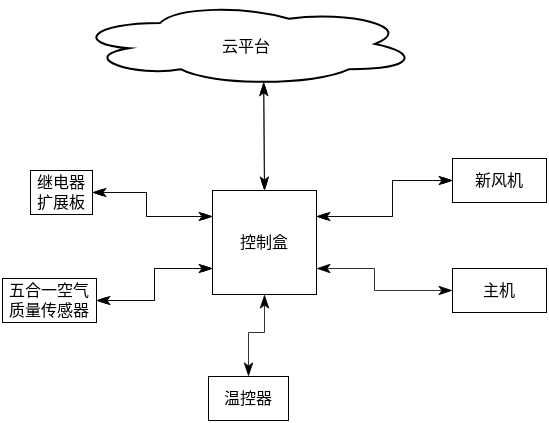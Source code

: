 <mxfile version="16.1.4" type="github">
  <diagram id="3Hm0JLvPGilfro1tMs9H" name="第 1 页">
    <mxGraphModel dx="825" dy="445" grid="1" gridSize="1" guides="1" tooltips="1" connect="1" arrows="1" fold="1" page="1" pageScale="1" pageWidth="827" pageHeight="1169" math="0" shadow="0">
      <root>
        <mxCell id="0" />
        <mxCell id="1" parent="0" />
        <mxCell id="ORPNP92_De-O0Tzvcrj4-1" value="&lt;div style=&quot;font-size: 8px;&quot;&gt;控制盒&lt;/div&gt;" style="whiteSpace=wrap;html=1;aspect=fixed;strokeWidth=0.5;fontSize=8;" vertex="1" parent="1">
          <mxGeometry x="352" y="343" width="52" height="52" as="geometry" />
        </mxCell>
        <mxCell id="ORPNP92_De-O0Tzvcrj4-14" value="&lt;div&gt;温控器&lt;/div&gt;" style="rounded=0;whiteSpace=wrap;html=1;strokeWidth=0.5;fontSize=8;" vertex="1" parent="1">
          <mxGeometry x="350" y="436" width="40" height="22" as="geometry" />
        </mxCell>
        <mxCell id="ORPNP92_De-O0Tzvcrj4-17" value="&lt;div style=&quot;font-size: 8px&quot;&gt;新风机&lt;/div&gt;" style="rounded=0;whiteSpace=wrap;html=1;strokeWidth=0.5;fontSize=8;" vertex="1" parent="1">
          <mxGeometry x="472" y="327" width="47" height="22" as="geometry" />
        </mxCell>
        <mxCell id="ORPNP92_De-O0Tzvcrj4-19" value="继电器扩展板" style="rounded=0;whiteSpace=wrap;html=1;strokeWidth=0.5;fontSize=8;" vertex="1" parent="1">
          <mxGeometry x="261" y="333" width="31" height="22" as="geometry" />
        </mxCell>
        <mxCell id="ORPNP92_De-O0Tzvcrj4-31" value="&lt;div style=&quot;font-size: 8px&quot;&gt;主机&lt;/div&gt;" style="rounded=0;whiteSpace=wrap;html=1;strokeWidth=0.5;fontSize=8;" vertex="1" parent="1">
          <mxGeometry x="472" y="382" width="47" height="22" as="geometry" />
        </mxCell>
        <mxCell id="ORPNP92_De-O0Tzvcrj4-32" value="五合一空气质量传感器" style="rounded=0;whiteSpace=wrap;html=1;strokeWidth=0.5;fontSize=8;" vertex="1" parent="1">
          <mxGeometry x="247" y="387" width="47" height="22" as="geometry" />
        </mxCell>
        <mxCell id="ORPNP92_De-O0Tzvcrj4-33" value="&lt;div&gt;&lt;font style=&quot;font-size: 8px&quot;&gt;云平台&lt;/font&gt;&lt;/div&gt;" style="ellipse;shape=cloud;whiteSpace=wrap;html=1;" vertex="1" parent="1">
          <mxGeometry x="283" y="249" width="172" height="42" as="geometry" />
        </mxCell>
        <mxCell id="ORPNP92_De-O0Tzvcrj4-35" value="" style="endArrow=classicThin;html=1;rounded=0;fontSize=8;exitX=1;exitY=0.5;exitDx=0;exitDy=0;entryX=0;entryY=0.75;entryDx=0;entryDy=0;startArrow=classicThin;startFill=1;endFill=1;strokeWidth=0.4;" edge="1" parent="1" source="ORPNP92_De-O0Tzvcrj4-32" target="ORPNP92_De-O0Tzvcrj4-1">
          <mxGeometry width="50" height="50" relative="1" as="geometry">
            <mxPoint x="321" y="395.75" as="sourcePoint" />
            <mxPoint x="366" y="410" as="targetPoint" />
            <Array as="points">
              <mxPoint x="323" y="398" />
              <mxPoint x="323" y="382" />
            </Array>
          </mxGeometry>
        </mxCell>
        <mxCell id="ORPNP92_De-O0Tzvcrj4-36" value="" style="endArrow=classicThin;html=1;rounded=0;fontSize=8;exitX=0.5;exitY=0;exitDx=0;exitDy=0;entryX=0.5;entryY=1;entryDx=0;entryDy=0;startArrow=classicThin;startFill=1;endFill=1;strokeWidth=0.4;endSize=6;startSize=6;sourcePerimeterSpacing=0;" edge="1" parent="1" source="ORPNP92_De-O0Tzvcrj4-14" target="ORPNP92_De-O0Tzvcrj4-1">
          <mxGeometry width="50" height="50" relative="1" as="geometry">
            <mxPoint x="388" y="427.25" as="sourcePoint" />
            <mxPoint x="430" y="417" as="targetPoint" />
            <Array as="points">
              <mxPoint x="370" y="414" />
              <mxPoint x="378" y="414" />
            </Array>
          </mxGeometry>
        </mxCell>
        <mxCell id="ORPNP92_De-O0Tzvcrj4-37" value="" style="endArrow=classicThin;html=1;rounded=0;fontSize=8;entryX=0;entryY=0.5;entryDx=0;entryDy=0;exitX=1;exitY=0.75;exitDx=0;exitDy=0;startArrow=classicThin;startFill=1;endFill=1;strokeWidth=0.4;endSize=6;startSize=6;" edge="1" parent="1" source="ORPNP92_De-O0Tzvcrj4-1" target="ORPNP92_De-O0Tzvcrj4-31">
          <mxGeometry width="50" height="50" relative="1" as="geometry">
            <mxPoint x="416" y="392" as="sourcePoint" />
            <mxPoint x="465" y="413" as="targetPoint" />
            <Array as="points">
              <mxPoint x="433" y="382" />
              <mxPoint x="433" y="393" />
            </Array>
          </mxGeometry>
        </mxCell>
        <mxCell id="ORPNP92_De-O0Tzvcrj4-38" value="" style="endArrow=classicThin;html=1;rounded=0;fontSize=8;exitX=1;exitY=0.25;exitDx=0;exitDy=0;entryX=0;entryY=0.5;entryDx=0;entryDy=0;startArrow=classicThin;startFill=1;endFill=1;strokeWidth=0.4;" edge="1" parent="1" source="ORPNP92_De-O0Tzvcrj4-1" target="ORPNP92_De-O0Tzvcrj4-17">
          <mxGeometry width="50" height="50" relative="1" as="geometry">
            <mxPoint x="436" y="368.25" as="sourcePoint" />
            <mxPoint x="478" y="358" as="targetPoint" />
            <Array as="points">
              <mxPoint x="442" y="356" />
              <mxPoint x="442" y="338" />
            </Array>
          </mxGeometry>
        </mxCell>
        <mxCell id="ORPNP92_De-O0Tzvcrj4-39" value="" style="endArrow=classicThin;html=1;rounded=0;fontSize=8;exitX=0.5;exitY=0;exitDx=0;exitDy=0;entryX=0.55;entryY=0.95;entryDx=0;entryDy=0;entryPerimeter=0;startArrow=classicThin;startFill=1;endFill=1;strokeWidth=0.4;" edge="1" parent="1" source="ORPNP92_De-O0Tzvcrj4-1" target="ORPNP92_De-O0Tzvcrj4-33">
          <mxGeometry width="50" height="50" relative="1" as="geometry">
            <mxPoint x="333" y="318.25" as="sourcePoint" />
            <mxPoint x="382" y="320" as="targetPoint" />
          </mxGeometry>
        </mxCell>
        <mxCell id="ORPNP92_De-O0Tzvcrj4-40" value="" style="endArrow=classicThin;startArrow=classicThin;html=1;rounded=0;fontSize=8;exitX=1;exitY=0.5;exitDx=0;exitDy=0;entryX=0;entryY=0.25;entryDx=0;entryDy=0;startFill=1;endFill=1;strokeWidth=0.4;" edge="1" parent="1" source="ORPNP92_De-O0Tzvcrj4-19" target="ORPNP92_De-O0Tzvcrj4-1">
          <mxGeometry width="50" height="50" relative="1" as="geometry">
            <mxPoint x="257" y="353" as="sourcePoint" />
            <mxPoint x="341" y="361" as="targetPoint" />
            <Array as="points">
              <mxPoint x="319" y="344" />
              <mxPoint x="319" y="356" />
            </Array>
          </mxGeometry>
        </mxCell>
        <mxCell id="ORPNP92_De-O0Tzvcrj4-41" value="" style="endArrow=classicThin;html=1;rounded=0;fontSize=8;exitX=0.5;exitY=0;exitDx=0;exitDy=0;entryX=0.55;entryY=0.95;entryDx=0;entryDy=0;entryPerimeter=0;startArrow=classicThin;startFill=1;endFill=1;strokeWidth=0.4;endSize=4;startSize=4;" edge="1" parent="1">
          <mxGeometry width="50" height="50" relative="1" as="geometry">
            <mxPoint x="378" y="343" as="sourcePoint" />
            <mxPoint x="377.6" y="288.9" as="targetPoint" />
          </mxGeometry>
        </mxCell>
        <mxCell id="ORPNP92_De-O0Tzvcrj4-42" value="" style="endArrow=classicThin;startArrow=classicThin;html=1;rounded=0;fontSize=8;exitX=1;exitY=0.5;exitDx=0;exitDy=0;entryX=0;entryY=0.25;entryDx=0;entryDy=0;startFill=1;endFill=1;strokeWidth=0.4;endSize=4;startSize=4;" edge="1" parent="1">
          <mxGeometry width="50" height="50" relative="1" as="geometry">
            <mxPoint x="292" y="344" as="sourcePoint" />
            <mxPoint x="352" y="356" as="targetPoint" />
            <Array as="points">
              <mxPoint x="319" y="344" />
              <mxPoint x="319" y="356" />
            </Array>
          </mxGeometry>
        </mxCell>
        <mxCell id="ORPNP92_De-O0Tzvcrj4-43" value="" style="endArrow=classicThin;html=1;rounded=0;fontSize=8;exitX=1;exitY=0.5;exitDx=0;exitDy=0;entryX=0;entryY=0.75;entryDx=0;entryDy=0;startArrow=classicThin;startFill=1;endFill=1;strokeWidth=0.4;endSize=4;startSize=4;" edge="1" parent="1">
          <mxGeometry width="50" height="50" relative="1" as="geometry">
            <mxPoint x="294" y="398" as="sourcePoint" />
            <mxPoint x="352" y="382" as="targetPoint" />
            <Array as="points">
              <mxPoint x="323" y="398" />
              <mxPoint x="323" y="382" />
            </Array>
          </mxGeometry>
        </mxCell>
        <mxCell id="ORPNP92_De-O0Tzvcrj4-44" value="" style="endArrow=classicThin;html=1;rounded=0;fontSize=8;exitX=1;exitY=0.25;exitDx=0;exitDy=0;entryX=0;entryY=0.5;entryDx=0;entryDy=0;startArrow=classicThin;startFill=1;endFill=1;strokeWidth=0.4;endSize=4;startSize=4;" edge="1" parent="1">
          <mxGeometry width="50" height="50" relative="1" as="geometry">
            <mxPoint x="404" y="356" as="sourcePoint" />
            <mxPoint x="472" y="338" as="targetPoint" />
            <Array as="points">
              <mxPoint x="442" y="356" />
              <mxPoint x="442" y="338" />
            </Array>
          </mxGeometry>
        </mxCell>
      </root>
    </mxGraphModel>
  </diagram>
</mxfile>
